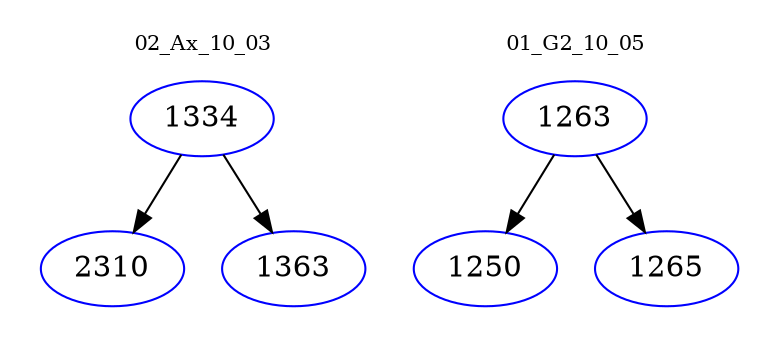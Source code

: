 digraph{
subgraph cluster_0 {
color = white
label = "02_Ax_10_03";
fontsize=10;
T0_1334 [label="1334", color="blue"]
T0_1334 -> T0_2310 [color="black"]
T0_2310 [label="2310", color="blue"]
T0_1334 -> T0_1363 [color="black"]
T0_1363 [label="1363", color="blue"]
}
subgraph cluster_1 {
color = white
label = "01_G2_10_05";
fontsize=10;
T1_1263 [label="1263", color="blue"]
T1_1263 -> T1_1250 [color="black"]
T1_1250 [label="1250", color="blue"]
T1_1263 -> T1_1265 [color="black"]
T1_1265 [label="1265", color="blue"]
}
}
